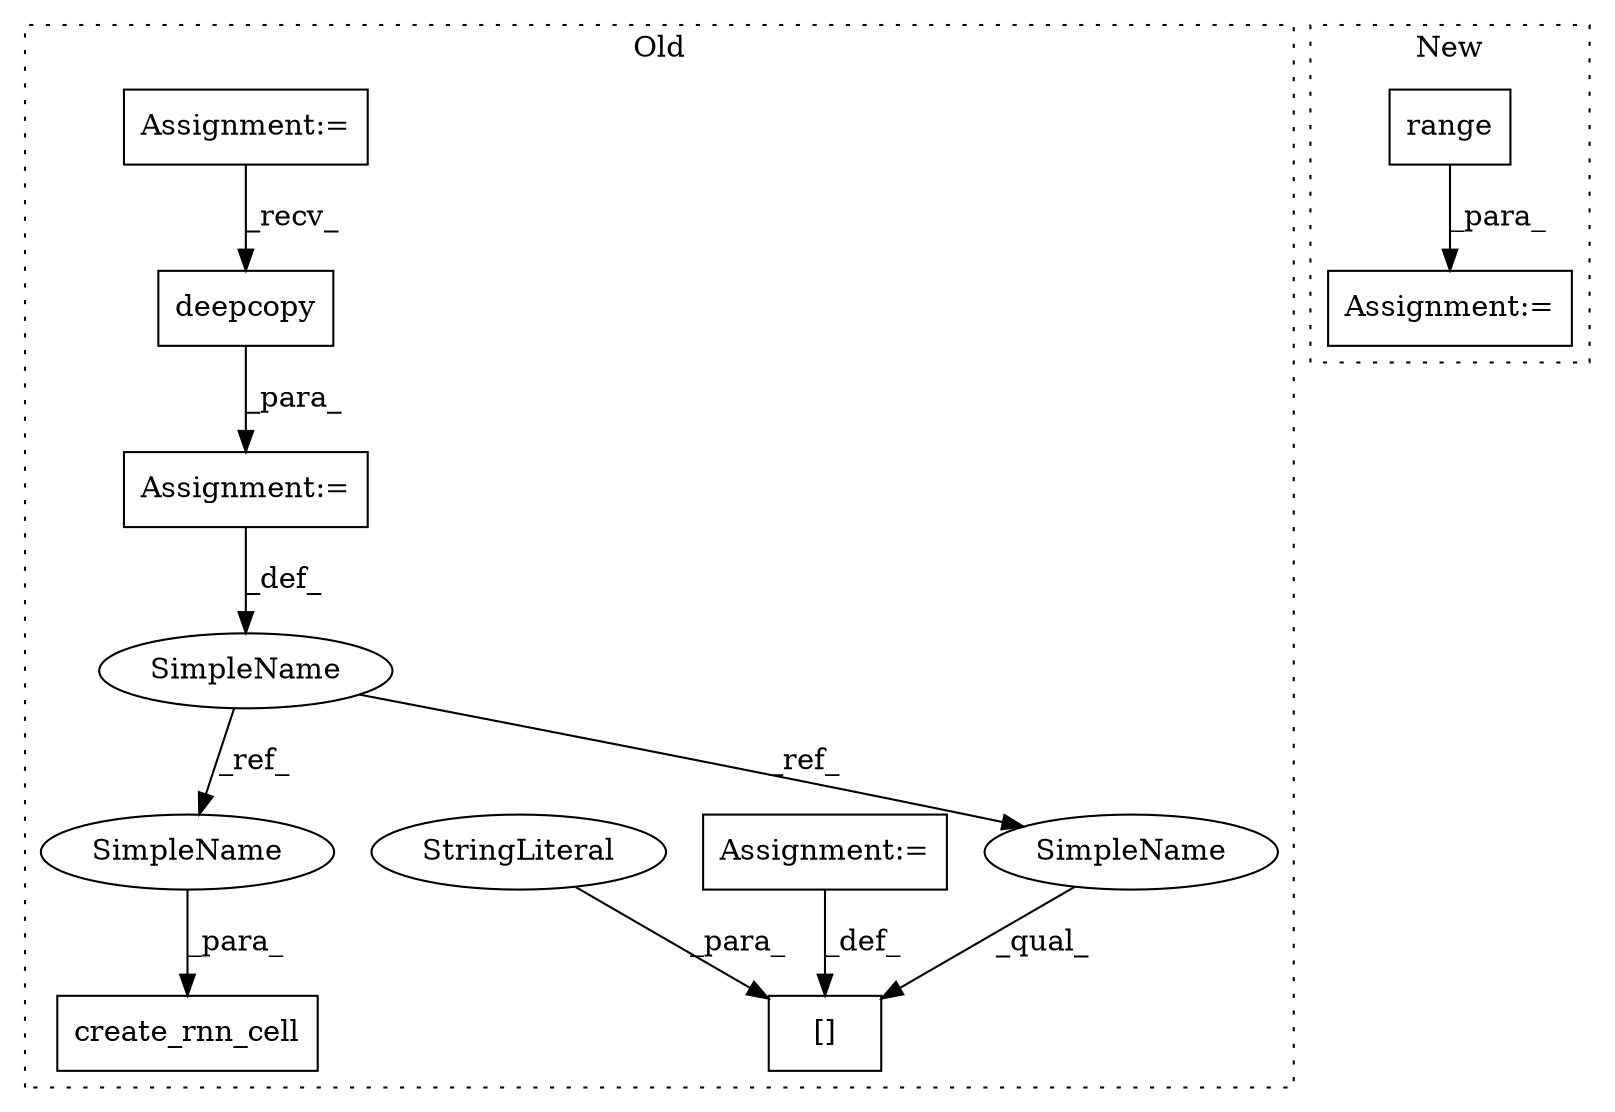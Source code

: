 digraph G {
subgraph cluster0 {
1 [label="deepcopy" a="32" s="5111,5131" l="9,1" shape="box"];
3 [label="[]" a="2" s="5138,5161" l="12,1" shape="box"];
4 [label="Assignment:=" a="7" s="5162" l="1" shape="box"];
5 [label="StringLiteral" a="45" s="5150" l="11" shape="ellipse"];
7 [label="Assignment:=" a="7" s="5105" l="1" shape="box"];
8 [label="create_rnn_cell" a="32" s="5721,5889" l="16,1" shape="box"];
9 [label="SimpleName" a="42" s="5094" l="11" shape="ellipse"];
10 [label="Assignment:=" a="7" s="4278" l="4" shape="box"];
11 [label="SimpleName" a="42" s="5138" l="11" shape="ellipse"];
12 [label="SimpleName" a="42" s="5770" l="11" shape="ellipse"];
label = "Old";
style="dotted";
}
subgraph cluster1 {
2 [label="range" a="32" s="5595,5630" l="6,1" shape="box"];
6 [label="Assignment:=" a="7" s="5588" l="52" shape="box"];
label = "New";
style="dotted";
}
1 -> 7 [label="_para_"];
2 -> 6 [label="_para_"];
4 -> 3 [label="_def_"];
5 -> 3 [label="_para_"];
7 -> 9 [label="_def_"];
9 -> 12 [label="_ref_"];
9 -> 11 [label="_ref_"];
10 -> 1 [label="_recv_"];
11 -> 3 [label="_qual_"];
12 -> 8 [label="_para_"];
}